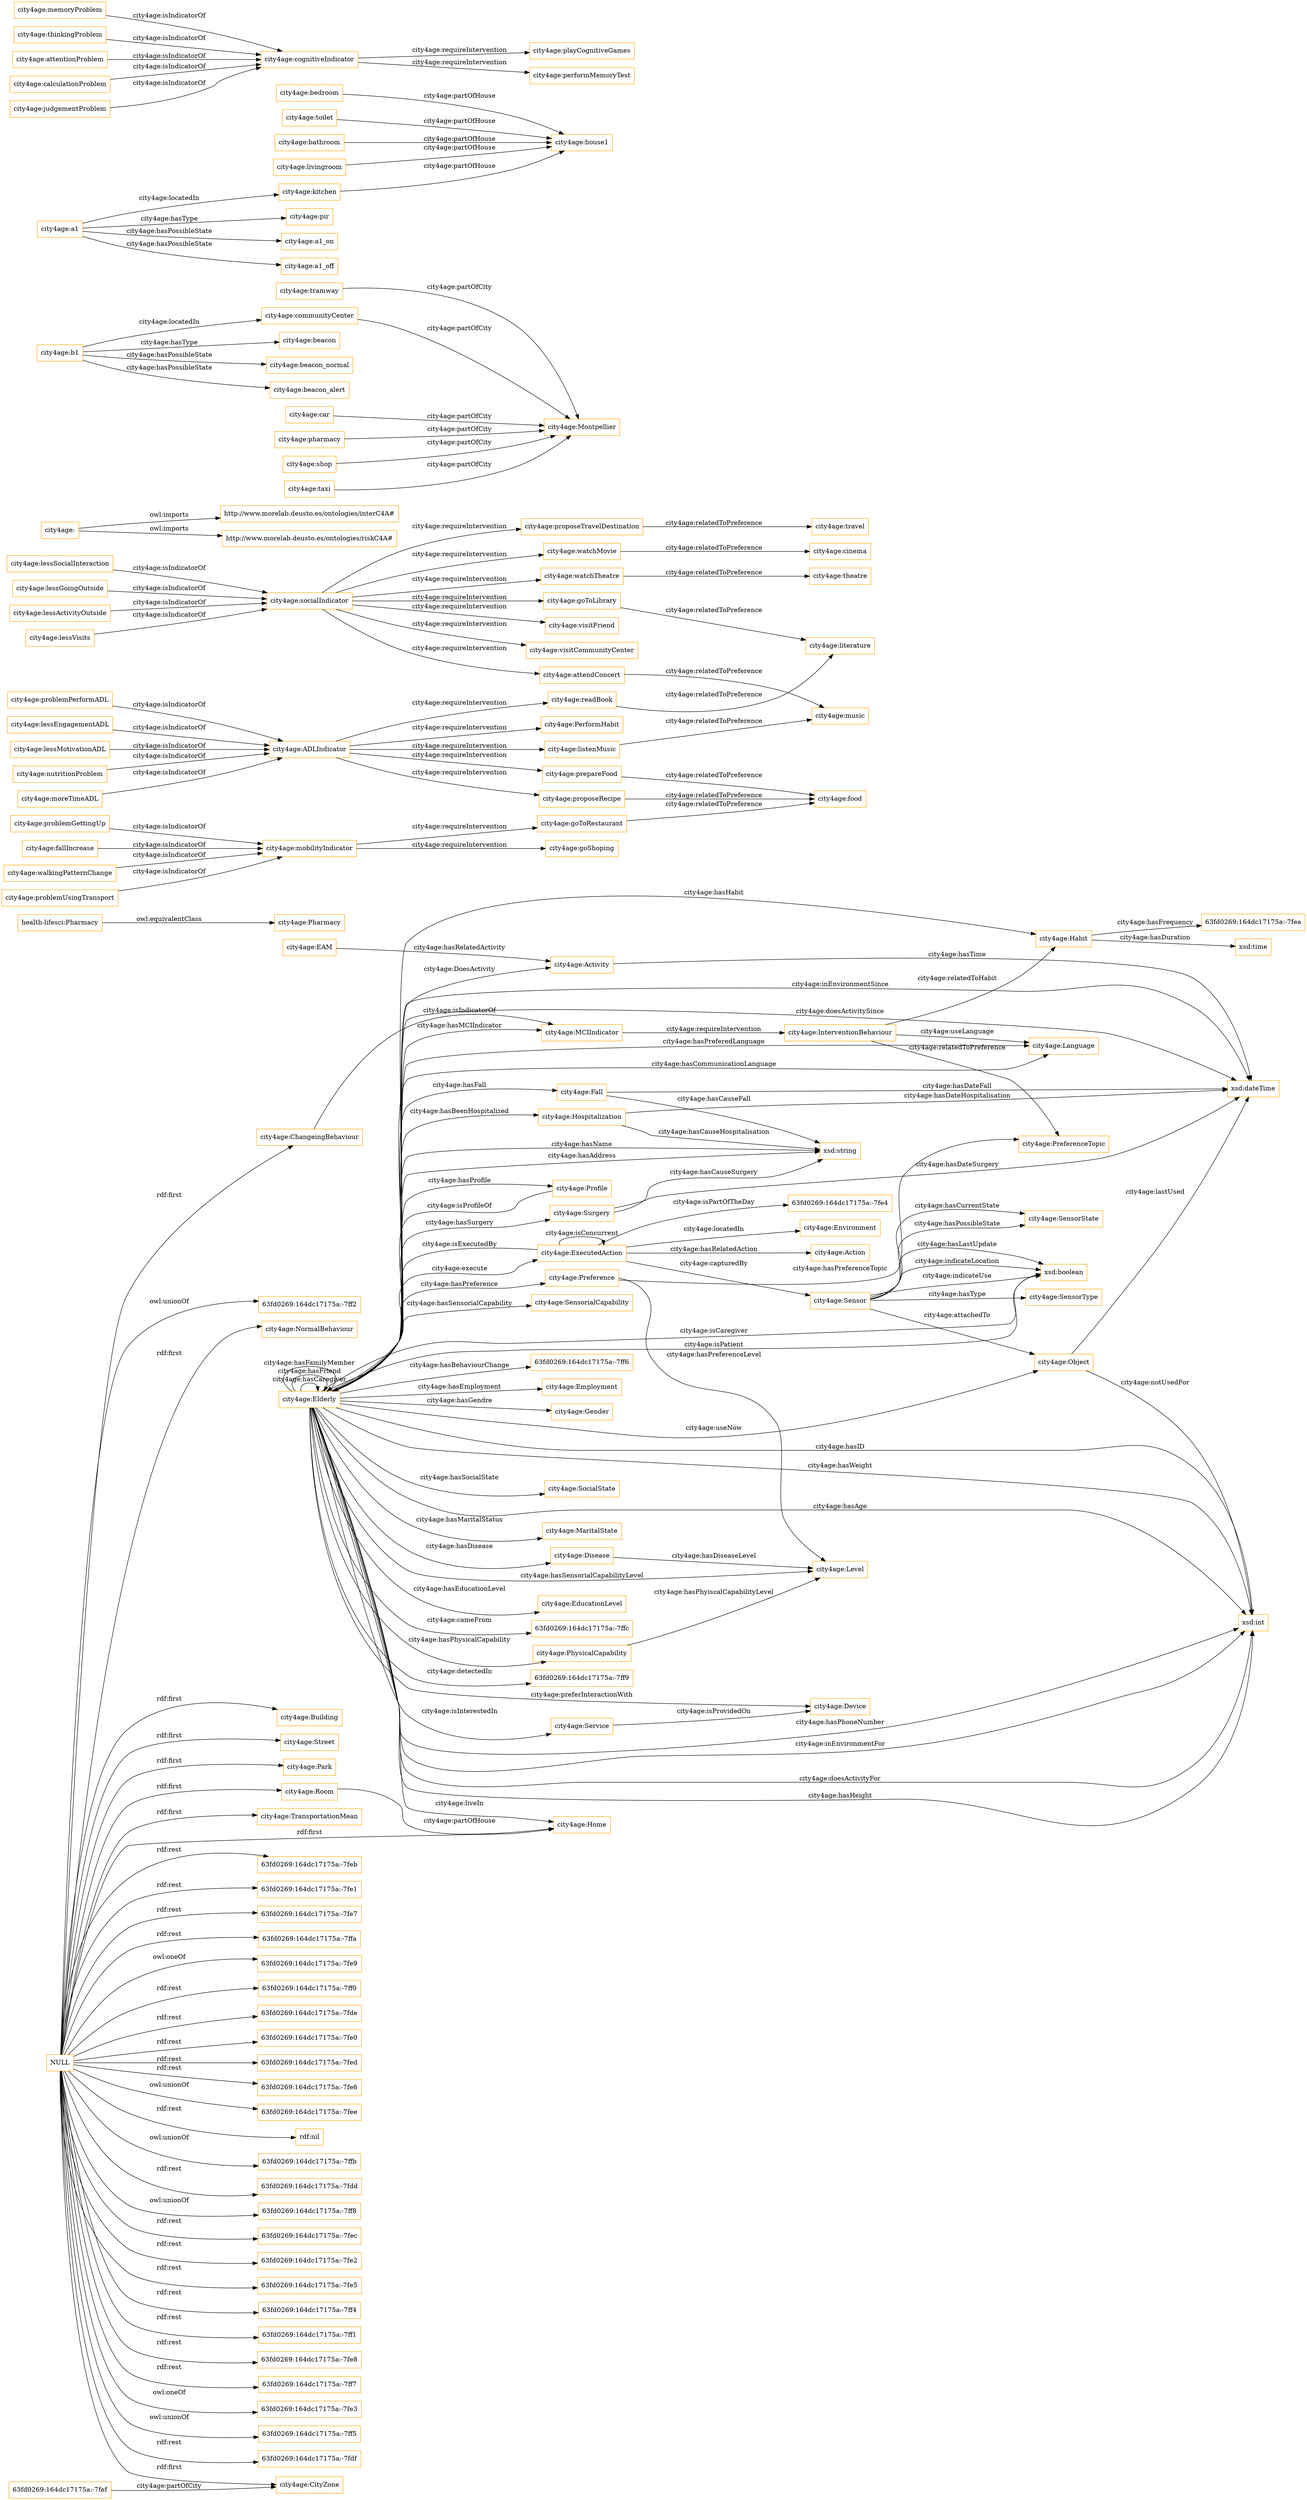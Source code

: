digraph ar2dtool_diagram { 
rankdir=LR;
size="1501"
node [shape = rectangle, color="orange"]; "city4age:MCIIndicator" "city4age:Profile" "city4age:Sensor" "city4age:Object" "city4age:Environment" "city4age:SensorType" "city4age:NormalBehaviour" "city4age:Elderly" "city4age:Preference" "city4age:Language" "city4age:Home" "city4age:Hospitalization" "city4age:SensorialCapability" "city4age:ExecutedAction" "city4age:PhysicalCapability" "63fd0269:164dc17175a:-7ff6" "city4age:Employment" "city4age:Building" "city4age:Action" "city4age:Gender" "city4age:Fall" "health-lifesci:Pharmacy" "city4age:Habit" "city4age:Disease" "city4age:SocialState" "city4age:Service" "city4age:Street" "city4age:Park" "city4age:EAM" "city4age:Room" "city4age:MaritalState" "city4age:TransportationMean" "city4age:Device" "city4age:EducationLevel" "63fd0269:164dc17175a:-7fef" "63fd0269:164dc17175a:-7ffc" "city4age:InterventionBehaviour" "city4age:CityZone" "city4age:PreferenceTopic" "city4age:Level" "city4age:Pharmacy" "63fd0269:164dc17175a:-7ff9" "city4age:ChangeingBehaviour" "city4age:Surgery" "city4age:Activity" "city4age:SensorState" ; /*classes style*/
	"city4age:proposeTravelDestination" -> "city4age:travel" [ label = "city4age:relatedToPreference" ];
	"city4age:" -> "http://www.morelab.deusto.es/ontologies/interC4A#" [ label = "owl:imports" ];
	"city4age:" -> "http://www.morelab.deusto.es/ontologies/riskC4A#" [ label = "owl:imports" ];
	"city4age:goToLibrary" -> "city4age:literature" [ label = "city4age:relatedToPreference" ];
	"city4age:lessVisits" -> "city4age:socialIndicator" [ label = "city4age:isIndicatorOf" ];
	"city4age:problemUsingTransport" -> "city4age:mobilityIndicator" [ label = "city4age:isIndicatorOf" ];
	"city4age:lessSocialInteraction" -> "city4age:socialIndicator" [ label = "city4age:isIndicatorOf" ];
	"city4age:tramway" -> "city4age:Montpellier" [ label = "city4age:partOfCity" ];
	"city4age:goToRestaurant" -> "city4age:food" [ label = "city4age:relatedToPreference" ];
	"city4age:lessGoingOutside" -> "city4age:socialIndicator" [ label = "city4age:isIndicatorOf" ];
	"city4age:watchMovie" -> "city4age:cinema" [ label = "city4age:relatedToPreference" ];
	"city4age:communityCenter" -> "city4age:Montpellier" [ label = "city4age:partOfCity" ];
	"city4age:moreTimeADL" -> "city4age:ADLIndicator" [ label = "city4age:isIndicatorOf" ];
	"city4age:problemPerformADL" -> "city4age:ADLIndicator" [ label = "city4age:isIndicatorOf" ];
	"city4age:bedroom" -> "city4age:house1" [ label = "city4age:partOfHouse" ];
	"city4age:ADLIndicator" -> "city4age:readBook" [ label = "city4age:requireIntervention" ];
	"city4age:ADLIndicator" -> "city4age:proposeRecipe" [ label = "city4age:requireIntervention" ];
	"city4age:ADLIndicator" -> "city4age:prepareFood" [ label = "city4age:requireIntervention" ];
	"city4age:ADLIndicator" -> "city4age:listenMusic" [ label = "city4age:requireIntervention" ];
	"city4age:ADLIndicator" -> "city4age:PerformHabit" [ label = "city4age:requireIntervention" ];
	"city4age:mobilityIndicator" -> "city4age:goToRestaurant" [ label = "city4age:requireIntervention" ];
	"city4age:mobilityIndicator" -> "city4age:goShoping" [ label = "city4age:requireIntervention" ];
	"city4age:socialIndicator" -> "city4age:watchTheatre" [ label = "city4age:requireIntervention" ];
	"city4age:socialIndicator" -> "city4age:watchMovie" [ label = "city4age:requireIntervention" ];
	"city4age:socialIndicator" -> "city4age:visitFriend" [ label = "city4age:requireIntervention" ];
	"city4age:socialIndicator" -> "city4age:visitCommunityCenter" [ label = "city4age:requireIntervention" ];
	"city4age:socialIndicator" -> "city4age:proposeTravelDestination" [ label = "city4age:requireIntervention" ];
	"city4age:socialIndicator" -> "city4age:goToLibrary" [ label = "city4age:requireIntervention" ];
	"city4age:socialIndicator" -> "city4age:attendConcert" [ label = "city4age:requireIntervention" ];
	"health-lifesci:Pharmacy" -> "city4age:Pharmacy" [ label = "owl:equivalentClass" ];
	"city4age:problemGettingUp" -> "city4age:mobilityIndicator" [ label = "city4age:isIndicatorOf" ];
	"city4age:cognitiveIndicator" -> "city4age:playCognitiveGames" [ label = "city4age:requireIntervention" ];
	"city4age:cognitiveIndicator" -> "city4age:performMemoryTest" [ label = "city4age:requireIntervention" ];
	"city4age:memoryProblem" -> "city4age:cognitiveIndicator" [ label = "city4age:isIndicatorOf" ];
	"city4age:thinkingProblem" -> "city4age:cognitiveIndicator" [ label = "city4age:isIndicatorOf" ];
	"city4age:b1" -> "city4age:communityCenter" [ label = "city4age:locatedIn" ];
	"city4age:b1" -> "city4age:beacon" [ label = "city4age:hasType" ];
	"city4age:b1" -> "city4age:beacon_normal" [ label = "city4age:hasPossibleState" ];
	"city4age:b1" -> "city4age:beacon_alert" [ label = "city4age:hasPossibleState" ];
	"city4age:toilet" -> "city4age:house1" [ label = "city4age:partOfHouse" ];
	"city4age:car" -> "city4age:Montpellier" [ label = "city4age:partOfCity" ];
	"city4age:lessEngagementADL" -> "city4age:ADLIndicator" [ label = "city4age:isIndicatorOf" ];
	"city4age:bathroom" -> "city4age:house1" [ label = "city4age:partOfHouse" ];
	"NULL" -> "city4age:Street" [ label = "rdf:first" ];
	"NULL" -> "63fd0269:164dc17175a:-7feb" [ label = "rdf:rest" ];
	"NULL" -> "63fd0269:164dc17175a:-7fe1" [ label = "rdf:rest" ];
	"NULL" -> "63fd0269:164dc17175a:-7fe7" [ label = "rdf:rest" ];
	"NULL" -> "63fd0269:164dc17175a:-7ffa" [ label = "rdf:rest" ];
	"NULL" -> "63fd0269:164dc17175a:-7fe9" [ label = "owl:oneOf" ];
	"NULL" -> "city4age:NormalBehaviour" [ label = "rdf:first" ];
	"NULL" -> "63fd0269:164dc17175a:-7ff0" [ label = "rdf:rest" ];
	"NULL" -> "city4age:Building" [ label = "rdf:first" ];
	"NULL" -> "city4age:TransportationMean" [ label = "rdf:first" ];
	"NULL" -> "63fd0269:164dc17175a:-7fde" [ label = "rdf:rest" ];
	"NULL" -> "63fd0269:164dc17175a:-7fe0" [ label = "rdf:rest" ];
	"NULL" -> "63fd0269:164dc17175a:-7fed" [ label = "rdf:rest" ];
	"NULL" -> "city4age:ChangeingBehaviour" [ label = "rdf:first" ];
	"NULL" -> "63fd0269:164dc17175a:-7fe6" [ label = "rdf:rest" ];
	"NULL" -> "63fd0269:164dc17175a:-7fee" [ label = "owl:unionOf" ];
	"NULL" -> "city4age:Room" [ label = "rdf:first" ];
	"NULL" -> "city4age:CityZone" [ label = "rdf:first" ];
	"NULL" -> "rdf:nil" [ label = "rdf:rest" ];
	"NULL" -> "63fd0269:164dc17175a:-7ffb" [ label = "owl:unionOf" ];
	"NULL" -> "63fd0269:164dc17175a:-7fdd" [ label = "rdf:rest" ];
	"NULL" -> "63fd0269:164dc17175a:-7ff8" [ label = "owl:unionOf" ];
	"NULL" -> "63fd0269:164dc17175a:-7fec" [ label = "rdf:rest" ];
	"NULL" -> "63fd0269:164dc17175a:-7fe2" [ label = "rdf:rest" ];
	"NULL" -> "63fd0269:164dc17175a:-7fe5" [ label = "rdf:rest" ];
	"NULL" -> "63fd0269:164dc17175a:-7ff4" [ label = "rdf:rest" ];
	"NULL" -> "63fd0269:164dc17175a:-7ff1" [ label = "rdf:rest" ];
	"NULL" -> "city4age:Home" [ label = "rdf:first" ];
	"NULL" -> "63fd0269:164dc17175a:-7fe8" [ label = "rdf:rest" ];
	"NULL" -> "63fd0269:164dc17175a:-7ff7" [ label = "rdf:rest" ];
	"NULL" -> "63fd0269:164dc17175a:-7fe3" [ label = "owl:oneOf" ];
	"NULL" -> "63fd0269:164dc17175a:-7ff5" [ label = "owl:unionOf" ];
	"NULL" -> "63fd0269:164dc17175a:-7fdf" [ label = "rdf:rest" ];
	"NULL" -> "city4age:Park" [ label = "rdf:first" ];
	"NULL" -> "63fd0269:164dc17175a:-7ff2" [ label = "owl:unionOf" ];
	"city4age:pharmacy" -> "city4age:Montpellier" [ label = "city4age:partOfCity" ];
	"city4age:fallIncrease" -> "city4age:mobilityIndicator" [ label = "city4age:isIndicatorOf" ];
	"city4age:attentionProblem" -> "city4age:cognitiveIndicator" [ label = "city4age:isIndicatorOf" ];
	"city4age:livingroom" -> "city4age:house1" [ label = "city4age:partOfHouse" ];
	"city4age:shop" -> "city4age:Montpellier" [ label = "city4age:partOfCity" ];
	"city4age:readBook" -> "city4age:literature" [ label = "city4age:relatedToPreference" ];
	"city4age:listenMusic" -> "city4age:music" [ label = "city4age:relatedToPreference" ];
	"city4age:proposeRecipe" -> "city4age:food" [ label = "city4age:relatedToPreference" ];
	"city4age:lessMotivationADL" -> "city4age:ADLIndicator" [ label = "city4age:isIndicatorOf" ];
	"city4age:kitchen" -> "city4age:house1" [ label = "city4age:partOfHouse" ];
	"city4age:nutritionProblem" -> "city4age:ADLIndicator" [ label = "city4age:isIndicatorOf" ];
	"city4age:walkingPatternChange" -> "city4age:mobilityIndicator" [ label = "city4age:isIndicatorOf" ];
	"city4age:attendConcert" -> "city4age:music" [ label = "city4age:relatedToPreference" ];
	"city4age:watchTheatre" -> "city4age:theatre" [ label = "city4age:relatedToPreference" ];
	"city4age:prepareFood" -> "city4age:food" [ label = "city4age:relatedToPreference" ];
	"city4age:a1" -> "city4age:kitchen" [ label = "city4age:locatedIn" ];
	"city4age:a1" -> "city4age:pir" [ label = "city4age:hasType" ];
	"city4age:a1" -> "city4age:a1_on" [ label = "city4age:hasPossibleState" ];
	"city4age:a1" -> "city4age:a1_off" [ label = "city4age:hasPossibleState" ];
	"city4age:calculationProblem" -> "city4age:cognitiveIndicator" [ label = "city4age:isIndicatorOf" ];
	"city4age:taxi" -> "city4age:Montpellier" [ label = "city4age:partOfCity" ];
	"city4age:judgementProblem" -> "city4age:cognitiveIndicator" [ label = "city4age:isIndicatorOf" ];
	"city4age:lessActivityOutside" -> "city4age:socialIndicator" [ label = "city4age:isIndicatorOf" ];
	"city4age:Elderly" -> "xsd:int" [ label = "city4age:hasHeight" ];
	"city4age:Fall" -> "xsd:dateTime" [ label = "city4age:hasDateFall" ];
	"city4age:Elderly" -> "city4age:Language" [ label = "city4age:hasPreferedLanguage" ];
	"city4age:Elderly" -> "xsd:boolean" [ label = "city4age:isPatient" ];
	"city4age:InterventionBehaviour" -> "city4age:PreferenceTopic" [ label = "city4age:relatedToPreference" ];
	"city4age:Surgery" -> "xsd:string" [ label = "city4age:hasCauseSurgery" ];
	"city4age:Elderly" -> "xsd:int" [ label = "city4age:doesActivityFor" ];
	"city4age:ChangeingBehaviour" -> "city4age:MCIIndicator" [ label = "city4age:isIndicatorOf" ];
	"city4age:Elderly" -> "xsd:string" [ label = "city4age:hasName" ];
	"city4age:Elderly" -> "city4age:Habit" [ label = "city4age:hasHabit" ];
	"city4age:ExecutedAction" -> "city4age:Elderly" [ label = "city4age:isExecutedBy" ];
	"city4age:Object" -> "xsd:dateTime" [ label = "city4age:lastUsed" ];
	"city4age:Preference" -> "city4age:Level" [ label = "city4age:hasPreferenceLevel" ];
	"city4age:Elderly" -> "city4age:Activity" [ label = "city4age:DoesActivity" ];
	"city4age:ExecutedAction" -> "city4age:Action" [ label = "city4age:hasRelatedAction" ];
	"city4age:Room" -> "city4age:Home" [ label = "city4age:partOfHouse" ];
	"city4age:Surgery" -> "xsd:dateTime" [ label = "city4age:hasDateSurgery" ];
	"city4age:Hospitalization" -> "xsd:dateTime" [ label = "city4age:hasDateHospitalisation" ];
	"city4age:ExecutedAction" -> "63fd0269:164dc17175a:-7fe4" [ label = "city4age:isPartOfTheDay" ];
	"city4age:Elderly" -> "xsd:int" [ label = "city4age:hasID" ];
	"city4age:ExecutedAction" -> "city4age:ExecutedAction" [ label = "city4age:isConcurrent" ];
	"city4age:InterventionBehaviour" -> "city4age:Language" [ label = "city4age:useLanguage" ];
	"city4age:InterventionBehaviour" -> "city4age:Habit" [ label = "city4age:relatedToHabit" ];
	"city4age:Elderly" -> "xsd:string" [ label = "city4age:hasAddress" ];
	"city4age:Elderly" -> "city4age:Disease" [ label = "city4age:hasDisease" ];
	"city4age:Elderly" -> "city4age:Hospitalization" [ label = "city4age:hasBeenHospitalized" ];
	"city4age:Elderly" -> "xsd:boolean" [ label = "city4age:isCaregiver" ];
	"city4age:Habit" -> "xsd:time" [ label = "city4age:hasDuration" ];
	"city4age:Elderly" -> "63fd0269:164dc17175a:-7ff6" [ label = "city4age:hasBehaviourChange" ];
	"city4age:Elderly" -> "city4age:Surgery" [ label = "city4age:hasSurgery" ];
	"city4age:Elderly" -> "city4age:Gender" [ label = "city4age:hasGendre" ];
	"city4age:PhysicalCapability" -> "city4age:Level" [ label = "city4age:hasPhyiscalCapabilityLevel" ];
	"city4age:Object" -> "xsd:int" [ label = "city4age:notUsedFor" ];
	"city4age:Elderly" -> "xsd:dateTime" [ label = "city4age:inEnvironmentSince" ];
	"city4age:Sensor" -> "city4age:SensorType" [ label = "city4age:hasType" ];
	"city4age:Elderly" -> "xsd:int" [ label = "city4age:hasWeight" ];
	"city4age:Elderly" -> "city4age:Language" [ label = "city4age:hasCommunicationLanguage" ];
	"city4age:Sensor" -> "city4age:Object" [ label = "city4age:attachedTo" ];
	"city4age:Service" -> "city4age:Device" [ label = "city4age:isProvidedOn" ];
	"city4age:Elderly" -> "city4age:PhysicalCapability" [ label = "city4age:hasPhysicalCapability" ];
	"city4age:Elderly" -> "city4age:SocialState" [ label = "city4age:hasSocialState" ];
	"city4age:ExecutedAction" -> "city4age:Environment" [ label = "city4age:locatedIn" ];
	"city4age:Disease" -> "city4age:Level" [ label = "city4age:hasDiseaseLevel" ];
	"city4age:Elderly" -> "city4age:MCIIndicator" [ label = "city4age:hasMCIIndicator" ];
	"city4age:Elderly" -> "city4age:MaritalState" [ label = "city4age:hasMaritalStatus" ];
	"city4age:Elderly" -> "city4age:Preference" [ label = "city4age:hasPreference" ];
	"city4age:Elderly" -> "city4age:Elderly" [ label = "city4age:hasCaregiver" ];
	"city4age:Preference" -> "city4age:PreferenceTopic" [ label = "city4age:hasPreferenceTopic" ];
	"city4age:Elderly" -> "city4age:Employment" [ label = "city4age:hasEmployment" ];
	"city4age:Hospitalization" -> "xsd:string" [ label = "city4age:hasCauseHospitalisation" ];
	"city4age:ExecutedAction" -> "city4age:Sensor" [ label = "city4age:capturedBy" ];
	"city4age:Elderly" -> "63fd0269:164dc17175a:-7ffc" [ label = "city4age:cameFrom" ];
	"city4age:EAM" -> "city4age:Activity" [ label = "city4age:hasRelatedActivity" ];
	"city4age:Habit" -> "63fd0269:164dc17175a:-7fea" [ label = "city4age:hasFrequency" ];
	"city4age:Elderly" -> "city4age:Level" [ label = "city4age:hasSensorialCapabilityLevel" ];
	"city4age:Activity" -> "xsd:dateTime" [ label = "city4age:hasTime" ];
	"city4age:Elderly" -> "city4age:Device" [ label = "city4age:preferInteractionWith" ];
	"city4age:Elderly" -> "city4age:Elderly" [ label = "city4age:hasFriend" ];
	"city4age:Elderly" -> "63fd0269:164dc17175a:-7ff9" [ label = "city4age:detectedIn" ];
	"city4age:Elderly" -> "xsd:int" [ label = "city4age:hasPhoneNumber" ];
	"city4age:Elderly" -> "city4age:EducationLevel" [ label = "city4age:hasEducationLevel" ];
	"city4age:Sensor" -> "xsd:boolean" [ label = "city4age:indicateUse" ];
	"city4age:Sensor" -> "xsd:boolean" [ label = "city4age:hasLastUpdate" ];
	"city4age:Elderly" -> "city4age:Profile" [ label = "city4age:hasProfile" ];
	"city4age:Elderly" -> "xsd:int" [ label = "city4age:inEnvironmentFor" ];
	"63fd0269:164dc17175a:-7fef" -> "city4age:CityZone" [ label = "city4age:partOfCity" ];
	"city4age:Elderly" -> "city4age:Home" [ label = "city4age:liveIn" ];
	"city4age:Elderly" -> "city4age:Elderly" [ label = "city4age:hasFamilyMember" ];
	"city4age:Elderly" -> "city4age:ExecutedAction" [ label = "city4age:execute" ];
	"city4age:Elderly" -> "city4age:Service" [ label = "city4age:isInterestedIn" ];
	"city4age:MCIIndicator" -> "city4age:InterventionBehaviour" [ label = "city4age:requireIntervention" ];
	"city4age:Fall" -> "xsd:string" [ label = "city4age:hasCauseFall" ];
	"city4age:Elderly" -> "city4age:Object" [ label = "city4age:useNow" ];
	"city4age:Profile" -> "city4age:Elderly" [ label = "city4age:isProfileOf" ];
	"city4age:Elderly" -> "xsd:dateTime" [ label = "city4age:doesActivitySince" ];
	"city4age:Sensor" -> "city4age:SensorState" [ label = "city4age:hasPossibleState" ];
	"city4age:Sensor" -> "city4age:SensorState" [ label = "city4age:hasCurrentState" ];
	"city4age:Sensor" -> "xsd:boolean" [ label = "city4age:indicateLocation" ];
	"city4age:Elderly" -> "xsd:int" [ label = "city4age:hasAge" ];
	"city4age:Elderly" -> "city4age:SensorialCapability" [ label = "city4age:hasSensorialCapability" ];
	"city4age:Elderly" -> "city4age:Fall" [ label = "city4age:hasFall" ];

}
